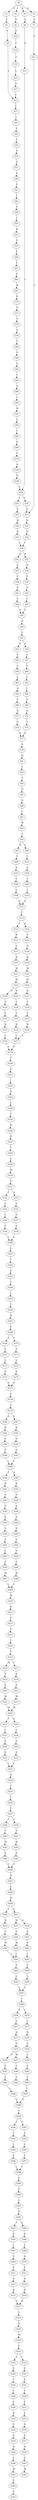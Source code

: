 strict digraph  {
	S0 -> S1 [ label = S ];
	S0 -> S2 [ label = I ];
	S0 -> S3 [ label = D ];
	S0 -> S4 [ label = P ];
	S1 -> S5 [ label = L ];
	S2 -> S6 [ label = S ];
	S3 -> S7 [ label = C ];
	S4 -> S8 [ label = A ];
	S5 -> S9 [ label = V ];
	S6 -> S10 [ label = V ];
	S7 -> S11 [ label = F ];
	S8 -> S12 [ label = D ];
	S9 -> S13 [ label = I ];
	S10 -> S14 [ label = Y ];
	S11 -> S15 [ label = Y ];
	S12 -> S16 [ label = C ];
	S13 -> S17 [ label = L ];
	S14 -> S18 [ label = S ];
	S15 -> S19 [ label = H ];
	S16 -> S20 [ label = F ];
	S16 -> S21 [ label = L ];
	S17 -> S22 [ label = L ];
	S18 -> S23 [ label = L ];
	S19 -> S24 [ label = Q ];
	S20 -> S15 [ label = Y ];
	S21 -> S25 [ label = Y ];
	S22 -> S26 [ label = F ];
	S23 -> S27 [ label = V ];
	S24 -> S28 [ label = I ];
	S25 -> S29 [ label = H ];
	S26 -> S30 [ label = C ];
	S27 -> S13 [ label = I ];
	S28 -> S31 [ label = Q ];
	S28 -> S32 [ label = R ];
	S29 -> S33 [ label = Q ];
	S30 -> S34 [ label = G ];
	S31 -> S35 [ label = S ];
	S32 -> S36 [ label = N ];
	S33 -> S28 [ label = I ];
	S34 -> S37 [ label = S ];
	S35 -> S38 [ label = P ];
	S36 -> S39 [ label = P ];
	S37 -> S40 [ label = G ];
	S38 -> S41 [ label = G ];
	S39 -> S42 [ label = G ];
	S40 -> S43 [ label = V ];
	S41 -> S44 [ label = C ];
	S42 -> S45 [ label = C ];
	S43 -> S46 [ label = I ];
	S44 -> S47 [ label = Y ];
	S45 -> S47 [ label = Y ];
	S46 -> S48 [ label = G ];
	S47 -> S49 [ label = P ];
	S48 -> S50 [ label = I ];
	S49 -> S51 [ label = L ];
	S50 -> S52 [ label = N ];
	S51 -> S53 [ label = C ];
	S51 -> S54 [ label = H ];
	S52 -> S55 [ label = V ];
	S53 -> S56 [ label = F ];
	S54 -> S57 [ label = F ];
	S55 -> S58 [ label = F ];
	S56 -> S59 [ label = T ];
	S57 -> S60 [ label = T ];
	S58 -> S61 [ label = I ];
	S59 -> S62 [ label = L ];
	S60 -> S63 [ label = L ];
	S61 -> S64 [ label = V ];
	S62 -> S65 [ label = S ];
	S63 -> S66 [ label = I ];
	S64 -> S67 [ label = M ];
	S65 -> S68 [ label = T ];
	S66 -> S69 [ label = T ];
	S67 -> S70 [ label = E ];
	S68 -> S71 [ label = Q ];
	S69 -> S72 [ label = Q ];
	S70 -> S73 [ label = N ];
	S71 -> S74 [ label = V ];
	S72 -> S75 [ label = V ];
	S73 -> S76 [ label = V ];
	S74 -> S77 [ label = A ];
	S75 -> S77 [ label = A ];
	S76 -> S78 [ label = S ];
	S77 -> S79 [ label = S ];
	S78 -> S80 [ label = T ];
	S79 -> S81 [ label = H ];
	S80 -> S82 [ label = G ];
	S81 -> S83 [ label = L ];
	S82 -> S84 [ label = A ];
	S83 -> S85 [ label = S ];
	S84 -> S86 [ label = C ];
	S85 -> S87 [ label = G ];
	S86 -> S88 [ label = A ];
	S87 -> S89 [ label = S ];
	S88 -> S90 [ label = L ];
	S89 -> S91 [ label = L ];
	S90 -> S92 [ label = K ];
	S91 -> S93 [ label = W ];
	S92 -> S94 [ label = L ];
	S93 -> S95 [ label = T ];
	S94 -> S96 [ label = I ];
	S95 -> S97 [ label = S ];
	S95 -> S98 [ label = G ];
	S96 -> S99 [ label = P ];
	S97 -> S100 [ label = T ];
	S98 -> S101 [ label = I ];
	S99 -> S102 [ label = P ];
	S100 -> S103 [ label = A ];
	S101 -> S104 [ label = A ];
	S102 -> S105 [ label = A ];
	S103 -> S106 [ label = L ];
	S104 -> S107 [ label = L ];
	S105 -> S108 [ label = D ];
	S106 -> S109 [ label = L ];
	S107 -> S110 [ label = L ];
	S108 -> S16 [ label = C ];
	S109 -> S111 [ label = A ];
	S110 -> S111 [ label = A ];
	S111 -> S112 [ label = C ];
	S112 -> S113 [ label = T ];
	S112 -> S114 [ label = R ];
	S113 -> S115 [ label = R ];
	S114 -> S116 [ label = S ];
	S115 -> S117 [ label = G ];
	S116 -> S118 [ label = G ];
	S117 -> S119 [ label = R ];
	S118 -> S120 [ label = N ];
	S119 -> S121 [ label = M ];
	S120 -> S122 [ label = M ];
	S121 -> S123 [ label = M ];
	S122 -> S124 [ label = M ];
	S123 -> S125 [ label = N ];
	S123 -> S126 [ label = S ];
	S124 -> S127 [ label = R ];
	S125 -> S128 [ label = T ];
	S126 -> S129 [ label = S ];
	S127 -> S130 [ label = T ];
	S128 -> S131 [ label = Y ];
	S129 -> S132 [ label = Y ];
	S130 -> S133 [ label = Y ];
	S131 -> S134 [ label = R ];
	S132 -> S135 [ label = R ];
	S133 -> S136 [ label = R ];
	S134 -> S137 [ label = L ];
	S135 -> S138 [ label = L ];
	S136 -> S137 [ label = L ];
	S137 -> S139 [ label = P ];
	S138 -> S139 [ label = P ];
	S139 -> S140 [ label = Y ];
	S140 -> S141 [ label = S ];
	S141 -> S142 [ label = I ];
	S142 -> S143 [ label = A ];
	S143 -> S144 [ label = L ];
	S144 -> S145 [ label = Y ];
	S145 -> S146 [ label = R ];
	S146 -> S147 [ label = D ];
	S147 -> S148 [ label = Y ];
	S148 -> S149 [ label = S ];
	S149 -> S150 [ label = M ];
	S150 -> S151 [ label = V ];
	S151 -> S152 [ label = T ];
	S151 -> S153 [ label = A ];
	S152 -> S154 [ label = Y ];
	S153 -> S155 [ label = Y ];
	S154 -> S156 [ label = L ];
	S155 -> S157 [ label = L ];
	S156 -> S158 [ label = F ];
	S157 -> S159 [ label = F ];
	S158 -> S160 [ label = C ];
	S159 -> S160 [ label = C ];
	S160 -> S161 [ label = E ];
	S161 -> S162 [ label = T ];
	S162 -> S163 [ label = S ];
	S163 -> S164 [ label = G ];
	S164 -> S165 [ label = L ];
	S165 -> S166 [ label = F ];
	S166 -> S167 [ label = H ];
	S167 -> S168 [ label = F ];
	S168 -> S169 [ label = S ];
	S168 -> S170 [ label = F ];
	S169 -> S171 [ label = Y ];
	S170 -> S172 [ label = Y ];
	S171 -> S173 [ label = L ];
	S172 -> S174 [ label = L ];
	S173 -> S175 [ label = Q ];
	S174 -> S176 [ label = Q ];
	S175 -> S177 [ label = A ];
	S176 -> S177 [ label = A ];
	S177 -> S178 [ label = V ];
	S178 -> S179 [ label = C ];
	S179 -> S180 [ label = G ];
	S179 -> S181 [ label = S ];
	S180 -> S182 [ label = H ];
	S181 -> S183 [ label = H ];
	S182 -> S184 [ label = F ];
	S183 -> S185 [ label = F ];
	S184 -> S186 [ label = S ];
	S185 -> S187 [ label = S ];
	S186 -> S188 [ label = I ];
	S187 -> S188 [ label = I ];
	S188 -> S189 [ label = T ];
	S188 -> S190 [ label = A ];
	S189 -> S191 [ label = R ];
	S190 -> S192 [ label = R ];
	S191 -> S193 [ label = G ];
	S192 -> S194 [ label = G ];
	S193 -> S195 [ label = G ];
	S194 -> S196 [ label = S ];
	S195 -> S197 [ label = P ];
	S196 -> S198 [ label = P ];
	S197 -> S199 [ label = S ];
	S198 -> S200 [ label = S ];
	S199 -> S201 [ label = A ];
	S200 -> S202 [ label = V ];
	S201 -> S203 [ label = L ];
	S202 -> S204 [ label = L ];
	S203 -> S205 [ label = T ];
	S204 -> S206 [ label = T ];
	S205 -> S207 [ label = M ];
	S206 -> S208 [ label = M ];
	S207 -> S209 [ label = L ];
	S208 -> S209 [ label = L ];
	S209 -> S210 [ label = M ];
	S210 -> S211 [ label = K ];
	S211 -> S212 [ label = P ];
	S212 -> S213 [ label = V ];
	S213 -> S214 [ label = T ];
	S214 -> S215 [ label = V ];
	S215 -> S216 [ label = M ];
	S215 -> S217 [ label = T ];
	S216 -> S218 [ label = S ];
	S217 -> S219 [ label = S ];
	S218 -> S220 [ label = F ];
	S219 -> S221 [ label = F ];
	S220 -> S222 [ label = W ];
	S221 -> S223 [ label = W ];
	S222 -> S224 [ label = M ];
	S223 -> S224 [ label = M ];
	S224 -> S225 [ label = Y ];
	S224 -> S226 [ label = D ];
	S225 -> S227 [ label = I ];
	S226 -> S228 [ label = I ];
	S227 -> S229 [ label = F ];
	S228 -> S230 [ label = F ];
	S229 -> S231 [ label = S ];
	S230 -> S232 [ label = S ];
	S231 -> S233 [ label = L ];
	S232 -> S233 [ label = L ];
	S233 -> S234 [ label = N ];
	S234 -> S235 [ label = T ];
	S235 -> S236 [ label = L ];
	S236 -> S237 [ label = F ];
	S237 -> S238 [ label = Y ];
	S237 -> S239 [ label = S ];
	S238 -> S240 [ label = Y ];
	S239 -> S241 [ label = Y ];
	S240 -> S242 [ label = M ];
	S241 -> S243 [ label = M ];
	S242 -> S244 [ label = P ];
	S243 -> S245 [ label = P ];
	S244 -> S246 [ label = T ];
	S245 -> S246 [ label = T ];
	S246 -> S247 [ label = H ];
	S247 -> S248 [ label = L ];
	S248 -> S249 [ label = H ];
	S249 -> S250 [ label = C ];
	S249 -> S251 [ label = S ];
	S250 -> S252 [ label = N ];
	S251 -> S253 [ label = N ];
	S251 -> S254 [ label = D ];
	S252 -> S255 [ label = V ];
	S253 -> S256 [ label = V ];
	S254 -> S257 [ label = A ];
	S255 -> S258 [ label = M ];
	S256 -> S259 [ label = M ];
	S257 -> S260 [ label = R ];
	S258 -> S261 [ label = I ];
	S259 -> S261 [ label = I ];
	S260 -> S262 [ label = I ];
	S261 -> S263 [ label = V ];
	S262 -> S264 [ label = V ];
	S263 -> S265 [ label = L ];
	S264 -> S266 [ label = L ];
	S265 -> S267 [ label = L ];
	S266 -> S267 [ label = L ];
	S267 -> S268 [ label = I ];
	S268 -> S269 [ label = V ];
	S268 -> S270 [ label = L ];
	S269 -> S271 [ label = L ];
	S270 -> S272 [ label = L ];
	S271 -> S273 [ label = N ];
	S272 -> S274 [ label = N ];
	S273 -> S275 [ label = G ];
	S274 -> S276 [ label = G ];
	S275 -> S277 [ label = M ];
	S275 -> S278 [ label = V ];
	S276 -> S279 [ label = L ];
	S277 -> S280 [ label = V ];
	S278 -> S281 [ label = V ];
	S279 -> S282 [ label = V ];
	S280 -> S283 [ label = T ];
	S281 -> S284 [ label = T ];
	S282 -> S285 [ label = T ];
	S284 -> S286 [ label = L ];
	S285 -> S287 [ label = L ];
	S286 -> S288 [ label = V ];
	S287 -> S288 [ label = V ];
	S288 -> S289 [ label = Y ];
	S289 -> S290 [ label = I ];
	S289 -> S291 [ label = V ];
	S290 -> S292 [ label = V ];
	S291 -> S293 [ label = V ];
	S292 -> S294 [ label = L ];
	S293 -> S295 [ label = L ];
	S294 -> S296 [ label = F ];
	S295 -> S297 [ label = F ];
	S296 -> S298 [ label = I ];
	S297 -> S298 [ label = I ];
	S298 -> S299 [ label = G ];
	S299 -> S300 [ label = F ];
	S300 -> S301 [ label = L ];
	S301 -> S302 [ label = P ];
	S302 -> S303 [ label = I ];
	S302 -> S304 [ label = A ];
	S303 -> S305 [ label = D ];
	S304 -> S306 [ label = D ];
	S305 -> S307 [ label = L ];
	S306 -> S308 [ label = L ];
	S307 -> S309 [ label = V ];
	S308 -> S310 [ label = A ];
	S309 -> S311 [ label = P ];
	S310 -> S312 [ label = P ];
	S311 -> S313 [ label = A ];
	S312 -> S314 [ label = A ];
	S313 -> S315 [ label = H ];
	S314 -> S316 [ label = H ];
	S315 -> S317 [ label = P ];
	S316 -> S317 [ label = P ];
	S317 -> S318 [ label = L ];
	S318 -> S319 [ label = G ];
	S319 -> S320 [ label = M ];
	S320 -> S321 [ label = L ];
	S321 -> S322 [ label = L ];
	S321 -> S323 [ label = I ];
	S322 -> S324 [ label = F ];
	S323 -> S325 [ label = F ];
	S324 -> S326 [ label = T ];
	S325 -> S327 [ label = A ];
	S326 -> S328 [ label = T ];
	S327 -> S329 [ label = T ];
	S328 -> S330 [ label = V ];
	S329 -> S331 [ label = V ];
	S330 -> S332 [ label = H ];
	S331 -> S333 [ label = L ];
	S332 -> S334 [ label = S ];
	S333 -> S335 [ label = S ];
	S334 -> S336 [ label = A ];
	S335 -> S337 [ label = A ];
	S336 -> S338 [ label = N ];
	S337 -> S339 [ label = N ];
	S338 -> S340 [ label = T ];
	S339 -> S341 [ label = S ];
	S340 -> S342 [ label = M ];
	S341 -> S343 [ label = M ];
	S342 -> S344 [ label = E ];
	S344 -> S345 [ label = G ];
}
